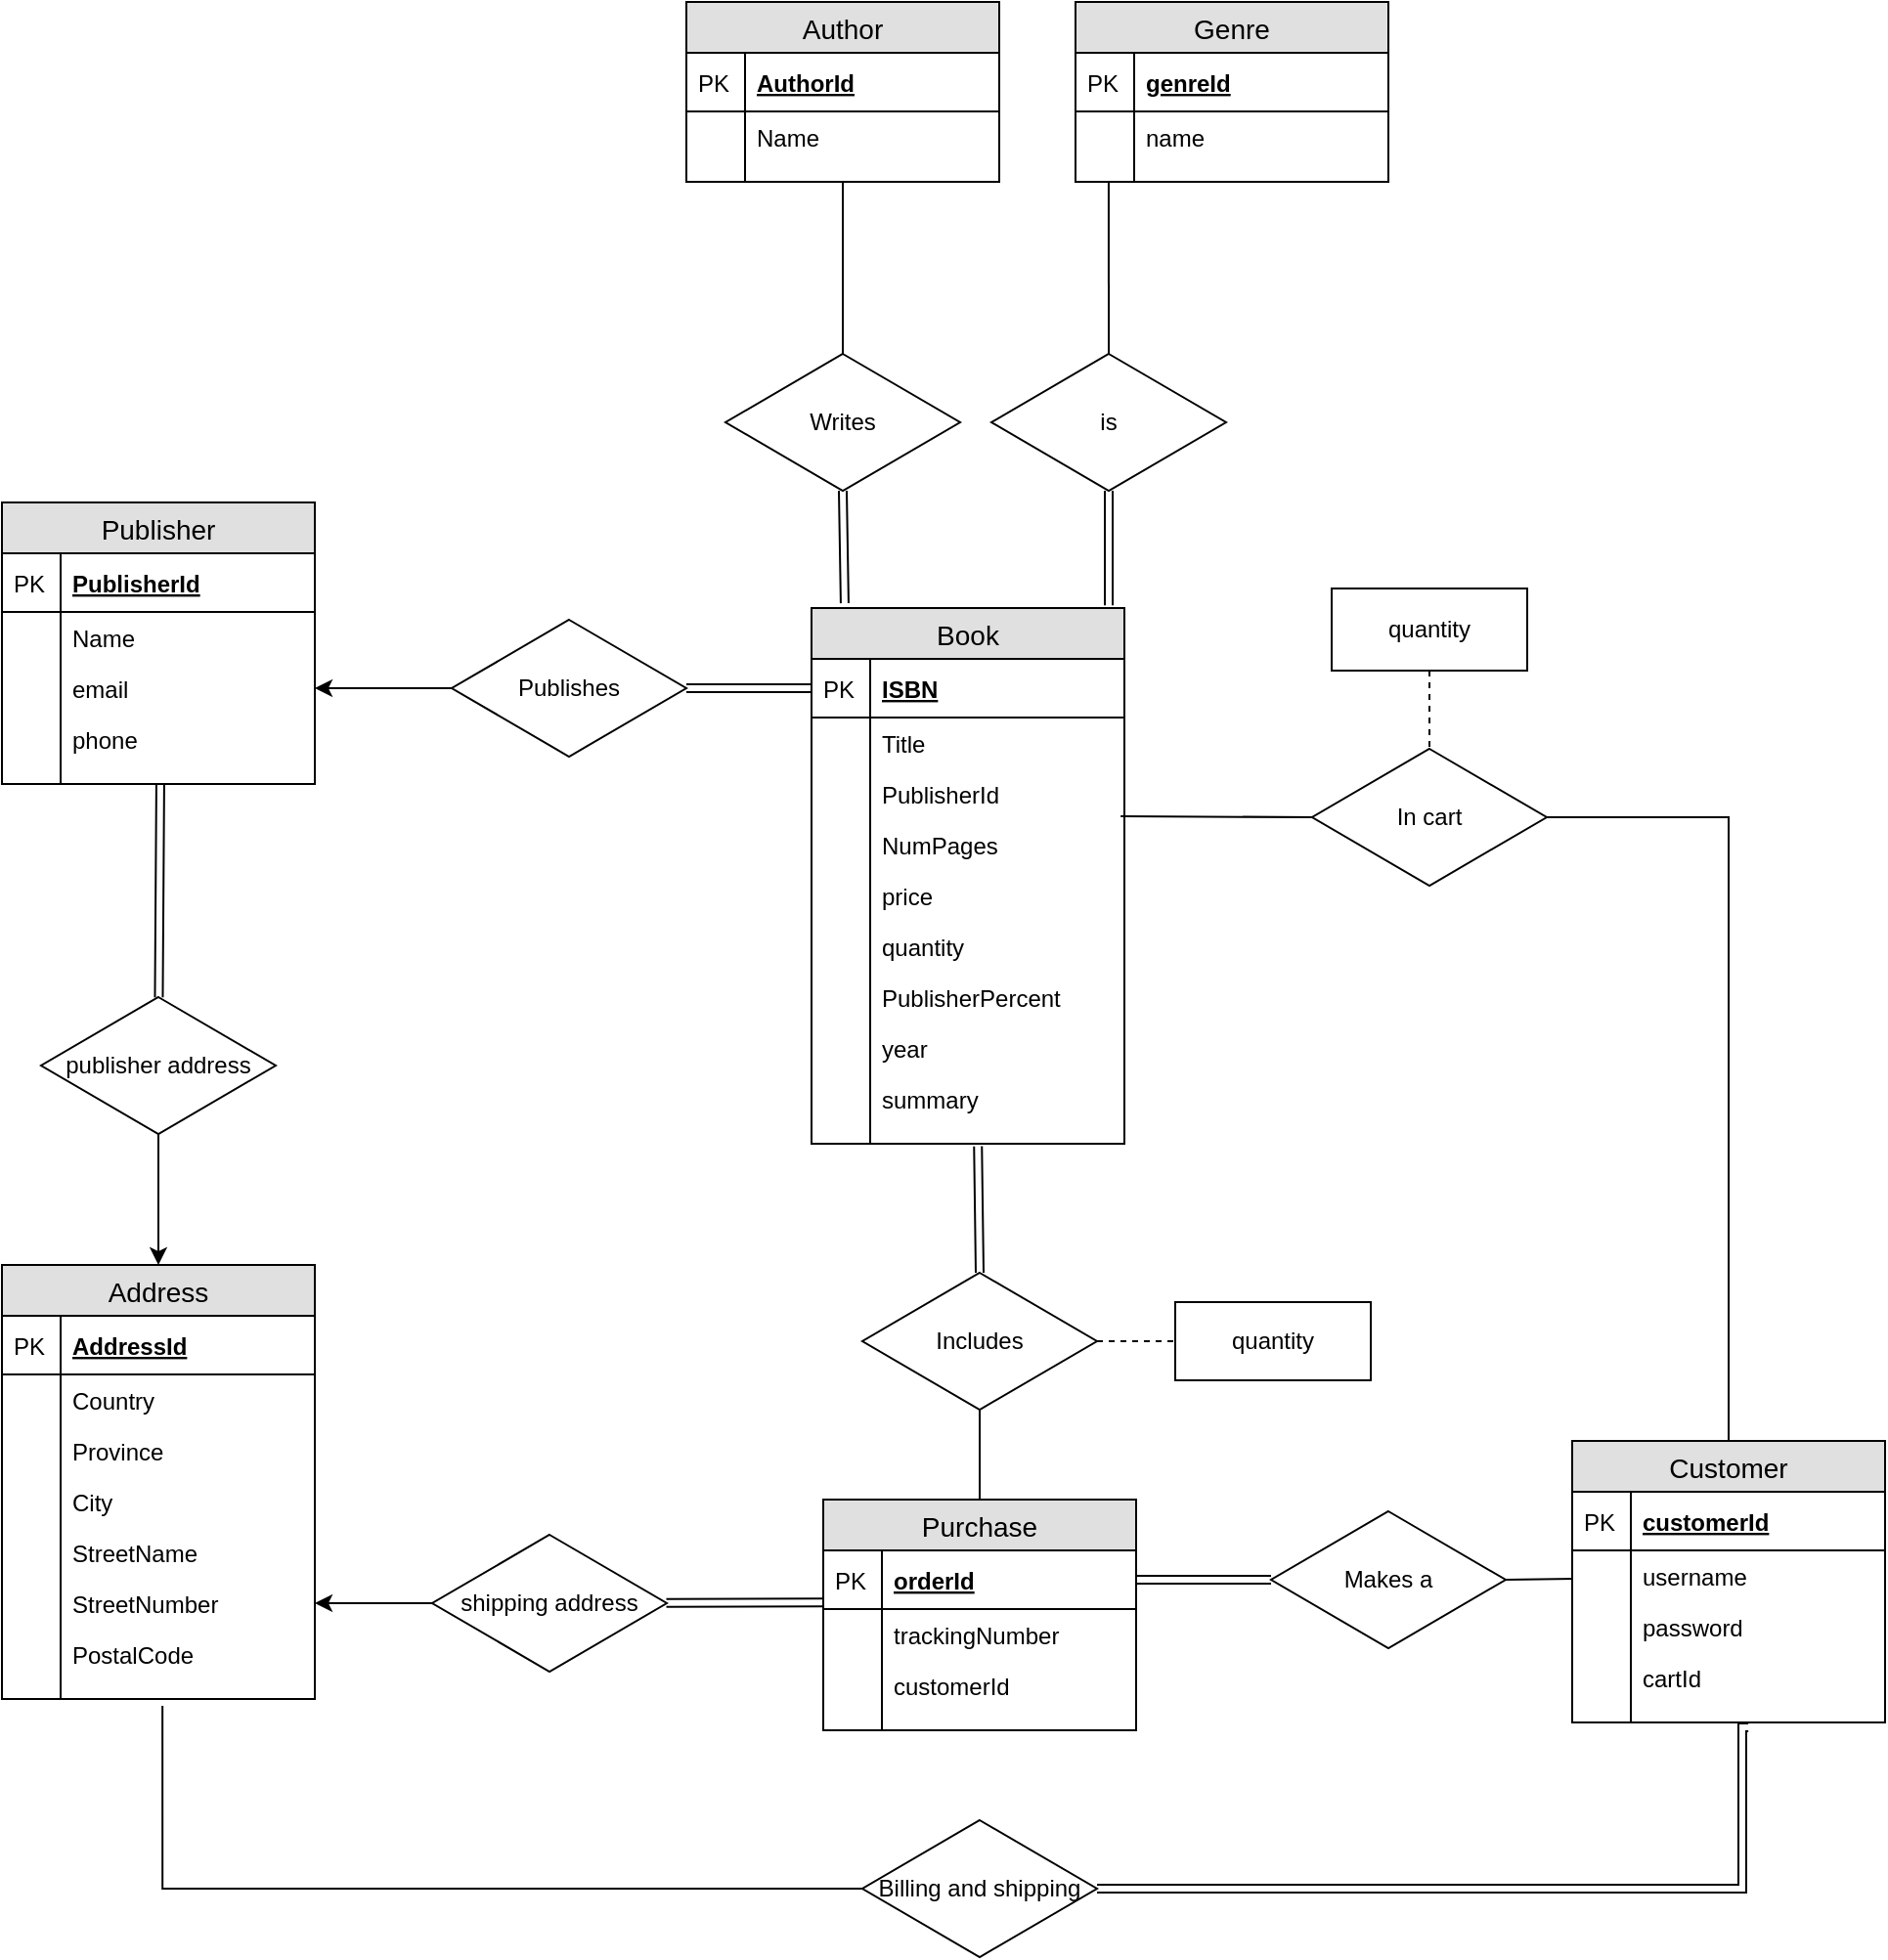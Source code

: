 <mxfile version="12.9.10" type="device"><diagram id="C5RBs43oDa-KdzZeNtuy" name="Page-1"><mxGraphModel dx="1422" dy="667" grid="1" gridSize="10" guides="1" tooltips="1" connect="1" arrows="1" fold="1" page="1" pageScale="1" pageWidth="827" pageHeight="1169" math="0" shadow="0"><root><mxCell id="WIyWlLk6GJQsqaUBKTNV-0"/><mxCell id="WIyWlLk6GJQsqaUBKTNV-1" parent="WIyWlLk6GJQsqaUBKTNV-0"/><mxCell id="-U5yD5bqYyOIiYCbtL5W-48" style="rounded=0;orthogonalLoop=1;jettySize=auto;html=1;exitX=0.5;exitY=0;exitDx=0;exitDy=0;entryX=0.5;entryY=1;entryDx=0;entryDy=0;endArrow=none;endFill=0;startArrow=none;startFill=0;" parent="WIyWlLk6GJQsqaUBKTNV-1" source="-U5yD5bqYyOIiYCbtL5W-30" target="-U5yD5bqYyOIiYCbtL5W-37" edge="1"><mxGeometry relative="1" as="geometry"/></mxCell><mxCell id="-U5yD5bqYyOIiYCbtL5W-30" value="Writes" style="rhombus;whiteSpace=wrap;html=1;" parent="WIyWlLk6GJQsqaUBKTNV-1" vertex="1"><mxGeometry x="370" y="180" width="120" height="70" as="geometry"/></mxCell><mxCell id="-U5yD5bqYyOIiYCbtL5W-72" style="rounded=0;orthogonalLoop=1;jettySize=auto;html=1;entryX=0.5;entryY=1;entryDx=0;entryDy=0;endArrow=none;endFill=0;startArrow=none;startFill=0;exitX=0.106;exitY=-0.009;exitDx=0;exitDy=0;exitPerimeter=0;shape=link;" parent="WIyWlLk6GJQsqaUBKTNV-1" source="-U5yD5bqYyOIiYCbtL5W-49" target="-U5yD5bqYyOIiYCbtL5W-30" edge="1"><mxGeometry relative="1" as="geometry"/></mxCell><mxCell id="-U5yD5bqYyOIiYCbtL5W-149" style="rounded=0;orthogonalLoop=1;jettySize=auto;html=1;exitX=0;exitY=0.5;exitDx=0;exitDy=0;entryX=1;entryY=0.5;entryDx=0;entryDy=0;endArrow=classic;endFill=1;" parent="WIyWlLk6GJQsqaUBKTNV-1" source="-U5yD5bqYyOIiYCbtL5W-148" target="-U5yD5bqYyOIiYCbtL5W-78" edge="1"><mxGeometry relative="1" as="geometry"/></mxCell><mxCell id="-U5yD5bqYyOIiYCbtL5W-152" style="rounded=0;orthogonalLoop=1;jettySize=auto;html=1;exitX=1;exitY=0.5;exitDx=0;exitDy=0;entryX=0;entryY=0.5;entryDx=0;entryDy=0;endArrow=none;endFill=0;startArrow=none;startFill=0;shape=link;" parent="WIyWlLk6GJQsqaUBKTNV-1" source="-U5yD5bqYyOIiYCbtL5W-148" target="-U5yD5bqYyOIiYCbtL5W-50" edge="1"><mxGeometry relative="1" as="geometry"/></mxCell><mxCell id="-U5yD5bqYyOIiYCbtL5W-148" value="Publishes" style="rhombus;whiteSpace=wrap;html=1;" parent="WIyWlLk6GJQsqaUBKTNV-1" vertex="1"><mxGeometry x="230" y="316" width="120" height="70" as="geometry"/></mxCell><mxCell id="-U5yD5bqYyOIiYCbtL5W-155" style="rounded=0;orthogonalLoop=1;jettySize=auto;html=1;exitX=0.5;exitY=0;exitDx=0;exitDy=0;endArrow=none;endFill=0;entryX=0.106;entryY=0.15;entryDx=0;entryDy=0;entryPerimeter=0;" parent="WIyWlLk6GJQsqaUBKTNV-1" source="-U5yD5bqYyOIiYCbtL5W-151" target="-U5yD5bqYyOIiYCbtL5W-120" edge="1"><mxGeometry relative="1" as="geometry"><mxPoint x="574" y="95" as="targetPoint"/></mxGeometry></mxCell><mxCell id="tvuTk1PtXQ_r1tq71RHd-0" style="rounded=0;orthogonalLoop=1;jettySize=auto;html=1;entryX=0.95;entryY=-0.005;entryDx=0;entryDy=0;startArrow=none;startFill=0;endArrow=none;endFill=0;entryPerimeter=0;shape=link;" parent="WIyWlLk6GJQsqaUBKTNV-1" source="-U5yD5bqYyOIiYCbtL5W-151" target="-U5yD5bqYyOIiYCbtL5W-49" edge="1"><mxGeometry relative="1" as="geometry"/></mxCell><mxCell id="-U5yD5bqYyOIiYCbtL5W-151" value="is" style="rhombus;whiteSpace=wrap;html=1;" parent="WIyWlLk6GJQsqaUBKTNV-1" vertex="1"><mxGeometry x="506" y="180" width="120" height="70" as="geometry"/></mxCell><mxCell id="-U5yD5bqYyOIiYCbtL5W-162" style="rounded=0;orthogonalLoop=1;jettySize=auto;html=1;exitX=0.5;exitY=0;exitDx=0;exitDy=0;entryX=0.532;entryY=1.133;entryDx=0;entryDy=0;entryPerimeter=0;endArrow=none;endFill=0;shape=link;" parent="WIyWlLk6GJQsqaUBKTNV-1" source="-U5yD5bqYyOIiYCbtL5W-158" target="-U5yD5bqYyOIiYCbtL5W-58" edge="1"><mxGeometry relative="1" as="geometry"/></mxCell><mxCell id="-U5yD5bqYyOIiYCbtL5W-163" style="rounded=0;orthogonalLoop=1;jettySize=auto;html=1;exitX=0.5;exitY=1;exitDx=0;exitDy=0;entryX=0.5;entryY=0;entryDx=0;entryDy=0;endArrow=none;endFill=0;" parent="WIyWlLk6GJQsqaUBKTNV-1" source="-U5yD5bqYyOIiYCbtL5W-158" target="-U5yD5bqYyOIiYCbtL5W-137" edge="1"><mxGeometry relative="1" as="geometry"/></mxCell><mxCell id="-U5yD5bqYyOIiYCbtL5W-37" value="Author" style="swimlane;fontStyle=0;childLayout=stackLayout;horizontal=1;startSize=26;fillColor=#e0e0e0;horizontalStack=0;resizeParent=1;resizeParentMax=0;resizeLast=0;collapsible=1;marginBottom=0;swimlaneFillColor=#ffffff;align=center;fontSize=14;" parent="WIyWlLk6GJQsqaUBKTNV-1" vertex="1"><mxGeometry x="350" width="160" height="92" as="geometry"/></mxCell><mxCell id="-U5yD5bqYyOIiYCbtL5W-38" value="AuthorId" style="shape=partialRectangle;top=0;left=0;right=0;bottom=1;align=left;verticalAlign=middle;fillColor=none;spacingLeft=34;spacingRight=4;overflow=hidden;rotatable=0;points=[[0,0.5],[1,0.5]];portConstraint=eastwest;dropTarget=0;fontStyle=5;fontSize=12;" parent="-U5yD5bqYyOIiYCbtL5W-37" vertex="1"><mxGeometry y="26" width="160" height="30" as="geometry"/></mxCell><mxCell id="-U5yD5bqYyOIiYCbtL5W-39" value="PK" style="shape=partialRectangle;top=0;left=0;bottom=0;fillColor=none;align=left;verticalAlign=middle;spacingLeft=4;spacingRight=4;overflow=hidden;rotatable=0;points=[];portConstraint=eastwest;part=1;fontSize=12;" parent="-U5yD5bqYyOIiYCbtL5W-38" vertex="1" connectable="0"><mxGeometry width="30" height="30" as="geometry"/></mxCell><mxCell id="-U5yD5bqYyOIiYCbtL5W-40" value="Name" style="shape=partialRectangle;top=0;left=0;right=0;bottom=0;align=left;verticalAlign=top;fillColor=none;spacingLeft=34;spacingRight=4;overflow=hidden;rotatable=0;points=[[0,0.5],[1,0.5]];portConstraint=eastwest;dropTarget=0;fontSize=12;" parent="-U5yD5bqYyOIiYCbtL5W-37" vertex="1"><mxGeometry y="56" width="160" height="26" as="geometry"/></mxCell><mxCell id="-U5yD5bqYyOIiYCbtL5W-41" value="" style="shape=partialRectangle;top=0;left=0;bottom=0;fillColor=none;align=left;verticalAlign=top;spacingLeft=4;spacingRight=4;overflow=hidden;rotatable=0;points=[];portConstraint=eastwest;part=1;fontSize=12;" parent="-U5yD5bqYyOIiYCbtL5W-40" vertex="1" connectable="0"><mxGeometry width="30" height="26" as="geometry"/></mxCell><mxCell id="-U5yD5bqYyOIiYCbtL5W-46" value="" style="shape=partialRectangle;top=0;left=0;right=0;bottom=0;align=left;verticalAlign=top;fillColor=none;spacingLeft=34;spacingRight=4;overflow=hidden;rotatable=0;points=[[0,0.5],[1,0.5]];portConstraint=eastwest;dropTarget=0;fontSize=12;" parent="-U5yD5bqYyOIiYCbtL5W-37" vertex="1"><mxGeometry y="82" width="160" height="10" as="geometry"/></mxCell><mxCell id="-U5yD5bqYyOIiYCbtL5W-47" value="" style="shape=partialRectangle;top=0;left=0;bottom=0;fillColor=none;align=left;verticalAlign=top;spacingLeft=4;spacingRight=4;overflow=hidden;rotatable=0;points=[];portConstraint=eastwest;part=1;fontSize=12;" parent="-U5yD5bqYyOIiYCbtL5W-46" vertex="1" connectable="0"><mxGeometry width="30" height="10" as="geometry"/></mxCell><mxCell id="-U5yD5bqYyOIiYCbtL5W-111" value="Genre" style="swimlane;fontStyle=0;childLayout=stackLayout;horizontal=1;startSize=26;fillColor=#e0e0e0;horizontalStack=0;resizeParent=1;resizeParentMax=0;resizeLast=0;collapsible=1;marginBottom=0;swimlaneFillColor=#ffffff;align=center;fontSize=14;" parent="WIyWlLk6GJQsqaUBKTNV-1" vertex="1"><mxGeometry x="549" width="160" height="92" as="geometry"/></mxCell><mxCell id="-U5yD5bqYyOIiYCbtL5W-112" value="genreId" style="shape=partialRectangle;top=0;left=0;right=0;bottom=1;align=left;verticalAlign=middle;fillColor=none;spacingLeft=34;spacingRight=4;overflow=hidden;rotatable=0;points=[[0,0.5],[1,0.5]];portConstraint=eastwest;dropTarget=0;fontStyle=5;fontSize=12;" parent="-U5yD5bqYyOIiYCbtL5W-111" vertex="1"><mxGeometry y="26" width="160" height="30" as="geometry"/></mxCell><mxCell id="-U5yD5bqYyOIiYCbtL5W-113" value="PK" style="shape=partialRectangle;top=0;left=0;bottom=0;fillColor=none;align=left;verticalAlign=middle;spacingLeft=4;spacingRight=4;overflow=hidden;rotatable=0;points=[];portConstraint=eastwest;part=1;fontSize=12;" parent="-U5yD5bqYyOIiYCbtL5W-112" vertex="1" connectable="0"><mxGeometry width="30" height="30" as="geometry"/></mxCell><mxCell id="-U5yD5bqYyOIiYCbtL5W-114" value="name" style="shape=partialRectangle;top=0;left=0;right=0;bottom=0;align=left;verticalAlign=top;fillColor=none;spacingLeft=34;spacingRight=4;overflow=hidden;rotatable=0;points=[[0,0.5],[1,0.5]];portConstraint=eastwest;dropTarget=0;fontSize=12;" parent="-U5yD5bqYyOIiYCbtL5W-111" vertex="1"><mxGeometry y="56" width="160" height="26" as="geometry"/></mxCell><mxCell id="-U5yD5bqYyOIiYCbtL5W-115" value="" style="shape=partialRectangle;top=0;left=0;bottom=0;fillColor=none;align=left;verticalAlign=top;spacingLeft=4;spacingRight=4;overflow=hidden;rotatable=0;points=[];portConstraint=eastwest;part=1;fontSize=12;" parent="-U5yD5bqYyOIiYCbtL5W-114" vertex="1" connectable="0"><mxGeometry width="30" height="26" as="geometry"/></mxCell><mxCell id="-U5yD5bqYyOIiYCbtL5W-120" value="" style="shape=partialRectangle;top=0;left=0;right=0;bottom=0;align=left;verticalAlign=top;fillColor=none;spacingLeft=34;spacingRight=4;overflow=hidden;rotatable=0;points=[[0,0.5],[1,0.5]];portConstraint=eastwest;dropTarget=0;fontSize=12;" parent="-U5yD5bqYyOIiYCbtL5W-111" vertex="1"><mxGeometry y="82" width="160" height="10" as="geometry"/></mxCell><mxCell id="-U5yD5bqYyOIiYCbtL5W-121" value="" style="shape=partialRectangle;top=0;left=0;bottom=0;fillColor=none;align=left;verticalAlign=top;spacingLeft=4;spacingRight=4;overflow=hidden;rotatable=0;points=[];portConstraint=eastwest;part=1;fontSize=12;" parent="-U5yD5bqYyOIiYCbtL5W-120" vertex="1" connectable="0"><mxGeometry width="30" height="10" as="geometry"/></mxCell><mxCell id="tvuTk1PtXQ_r1tq71RHd-68" style="edgeStyle=none;rounded=0;orthogonalLoop=1;jettySize=auto;html=1;exitX=1;exitY=0.5;exitDx=0;exitDy=0;entryX=0;entryY=0.5;entryDx=0;entryDy=0;startArrow=none;startFill=0;endArrow=none;endFill=0;dashed=1;" parent="WIyWlLk6GJQsqaUBKTNV-1" source="-U5yD5bqYyOIiYCbtL5W-158" target="tvuTk1PtXQ_r1tq71RHd-67" edge="1"><mxGeometry relative="1" as="geometry"/></mxCell><mxCell id="-U5yD5bqYyOIiYCbtL5W-158" value="Includes" style="rhombus;whiteSpace=wrap;html=1;" parent="WIyWlLk6GJQsqaUBKTNV-1" vertex="1"><mxGeometry x="440" y="650" width="120" height="70" as="geometry"/></mxCell><mxCell id="-U5yD5bqYyOIiYCbtL5W-49" value="Book" style="swimlane;fontStyle=0;childLayout=stackLayout;horizontal=1;startSize=26;fillColor=#e0e0e0;horizontalStack=0;resizeParent=1;resizeParentMax=0;resizeLast=0;collapsible=1;marginBottom=0;swimlaneFillColor=#ffffff;align=center;fontSize=14;" parent="WIyWlLk6GJQsqaUBKTNV-1" vertex="1"><mxGeometry x="414" y="310" width="160" height="274" as="geometry"/></mxCell><mxCell id="-U5yD5bqYyOIiYCbtL5W-50" value="ISBN" style="shape=partialRectangle;top=0;left=0;right=0;bottom=1;align=left;verticalAlign=middle;fillColor=none;spacingLeft=34;spacingRight=4;overflow=hidden;rotatable=0;points=[[0,0.5],[1,0.5]];portConstraint=eastwest;dropTarget=0;fontStyle=5;fontSize=12;" parent="-U5yD5bqYyOIiYCbtL5W-49" vertex="1"><mxGeometry y="26" width="160" height="30" as="geometry"/></mxCell><mxCell id="-U5yD5bqYyOIiYCbtL5W-51" value="PK" style="shape=partialRectangle;top=0;left=0;bottom=0;fillColor=none;align=left;verticalAlign=middle;spacingLeft=4;spacingRight=4;overflow=hidden;rotatable=0;points=[];portConstraint=eastwest;part=1;fontSize=12;" parent="-U5yD5bqYyOIiYCbtL5W-50" vertex="1" connectable="0"><mxGeometry width="30" height="30" as="geometry"/></mxCell><mxCell id="-U5yD5bqYyOIiYCbtL5W-52" value="Title" style="shape=partialRectangle;top=0;left=0;right=0;bottom=0;align=left;verticalAlign=top;fillColor=none;spacingLeft=34;spacingRight=4;overflow=hidden;rotatable=0;points=[[0,0.5],[1,0.5]];portConstraint=eastwest;dropTarget=0;fontSize=12;" parent="-U5yD5bqYyOIiYCbtL5W-49" vertex="1"><mxGeometry y="56" width="160" height="26" as="geometry"/></mxCell><mxCell id="-U5yD5bqYyOIiYCbtL5W-53" value="" style="shape=partialRectangle;top=0;left=0;bottom=0;fillColor=none;align=left;verticalAlign=top;spacingLeft=4;spacingRight=4;overflow=hidden;rotatable=0;points=[];portConstraint=eastwest;part=1;fontSize=12;" parent="-U5yD5bqYyOIiYCbtL5W-52" vertex="1" connectable="0"><mxGeometry width="30" height="26" as="geometry"/></mxCell><mxCell id="-U5yD5bqYyOIiYCbtL5W-56" value="PublisherId" style="shape=partialRectangle;top=0;left=0;right=0;bottom=0;align=left;verticalAlign=top;fillColor=none;spacingLeft=34;spacingRight=4;overflow=hidden;rotatable=0;points=[[0,0.5],[1,0.5]];portConstraint=eastwest;dropTarget=0;fontSize=12;" parent="-U5yD5bqYyOIiYCbtL5W-49" vertex="1"><mxGeometry y="82" width="160" height="26" as="geometry"/></mxCell><mxCell id="-U5yD5bqYyOIiYCbtL5W-57" value="" style="shape=partialRectangle;top=0;left=0;bottom=0;fillColor=none;align=left;verticalAlign=top;spacingLeft=4;spacingRight=4;overflow=hidden;rotatable=0;points=[];portConstraint=eastwest;part=1;fontSize=12;" parent="-U5yD5bqYyOIiYCbtL5W-56" vertex="1" connectable="0"><mxGeometry width="30" height="26" as="geometry"/></mxCell><mxCell id="-U5yD5bqYyOIiYCbtL5W-60" value="NumPages" style="shape=partialRectangle;top=0;left=0;right=0;bottom=0;align=left;verticalAlign=top;fillColor=none;spacingLeft=34;spacingRight=4;overflow=hidden;rotatable=0;points=[[0,0.5],[1,0.5]];portConstraint=eastwest;dropTarget=0;fontSize=12;" parent="-U5yD5bqYyOIiYCbtL5W-49" vertex="1"><mxGeometry y="108" width="160" height="26" as="geometry"/></mxCell><mxCell id="-U5yD5bqYyOIiYCbtL5W-61" value="" style="shape=partialRectangle;top=0;left=0;bottom=0;fillColor=none;align=left;verticalAlign=top;spacingLeft=4;spacingRight=4;overflow=hidden;rotatable=0;points=[];portConstraint=eastwest;part=1;fontSize=12;" parent="-U5yD5bqYyOIiYCbtL5W-60" vertex="1" connectable="0"><mxGeometry width="30" height="26" as="geometry"/></mxCell><mxCell id="-U5yD5bqYyOIiYCbtL5W-62" value="price" style="shape=partialRectangle;top=0;left=0;right=0;bottom=0;align=left;verticalAlign=top;fillColor=none;spacingLeft=34;spacingRight=4;overflow=hidden;rotatable=0;points=[[0,0.5],[1,0.5]];portConstraint=eastwest;dropTarget=0;fontSize=12;" parent="-U5yD5bqYyOIiYCbtL5W-49" vertex="1"><mxGeometry y="134" width="160" height="26" as="geometry"/></mxCell><mxCell id="-U5yD5bqYyOIiYCbtL5W-63" value="" style="shape=partialRectangle;top=0;left=0;bottom=0;fillColor=none;align=left;verticalAlign=top;spacingLeft=4;spacingRight=4;overflow=hidden;rotatable=0;points=[];portConstraint=eastwest;part=1;fontSize=12;" parent="-U5yD5bqYyOIiYCbtL5W-62" vertex="1" connectable="0"><mxGeometry width="30" height="26" as="geometry"/></mxCell><mxCell id="-U5yD5bqYyOIiYCbtL5W-64" value="quantity" style="shape=partialRectangle;top=0;left=0;right=0;bottom=0;align=left;verticalAlign=top;fillColor=none;spacingLeft=34;spacingRight=4;overflow=hidden;rotatable=0;points=[[0,0.5],[1,0.5]];portConstraint=eastwest;dropTarget=0;fontSize=12;" parent="-U5yD5bqYyOIiYCbtL5W-49" vertex="1"><mxGeometry y="160" width="160" height="26" as="geometry"/></mxCell><mxCell id="-U5yD5bqYyOIiYCbtL5W-65" value="" style="shape=partialRectangle;top=0;left=0;bottom=0;fillColor=none;align=left;verticalAlign=top;spacingLeft=4;spacingRight=4;overflow=hidden;rotatable=0;points=[];portConstraint=eastwest;part=1;fontSize=12;" parent="-U5yD5bqYyOIiYCbtL5W-64" vertex="1" connectable="0"><mxGeometry width="30" height="26" as="geometry"/></mxCell><mxCell id="-U5yD5bqYyOIiYCbtL5W-66" value="PublisherPercent" style="shape=partialRectangle;top=0;left=0;right=0;bottom=0;align=left;verticalAlign=top;fillColor=none;spacingLeft=34;spacingRight=4;overflow=hidden;rotatable=0;points=[[0,0.5],[1,0.5]];portConstraint=eastwest;dropTarget=0;fontSize=12;" parent="-U5yD5bqYyOIiYCbtL5W-49" vertex="1"><mxGeometry y="186" width="160" height="26" as="geometry"/></mxCell><mxCell id="-U5yD5bqYyOIiYCbtL5W-67" value="" style="shape=partialRectangle;top=0;left=0;bottom=0;fillColor=none;align=left;verticalAlign=top;spacingLeft=4;spacingRight=4;overflow=hidden;rotatable=0;points=[];portConstraint=eastwest;part=1;fontSize=12;" parent="-U5yD5bqYyOIiYCbtL5W-66" vertex="1" connectable="0"><mxGeometry width="30" height="26" as="geometry"/></mxCell><mxCell id="-U5yD5bqYyOIiYCbtL5W-68" value="year" style="shape=partialRectangle;top=0;left=0;right=0;bottom=0;align=left;verticalAlign=top;fillColor=none;spacingLeft=34;spacingRight=4;overflow=hidden;rotatable=0;points=[[0,0.5],[1,0.5]];portConstraint=eastwest;dropTarget=0;fontSize=12;" parent="-U5yD5bqYyOIiYCbtL5W-49" vertex="1"><mxGeometry y="212" width="160" height="26" as="geometry"/></mxCell><mxCell id="-U5yD5bqYyOIiYCbtL5W-69" value="" style="shape=partialRectangle;top=0;left=0;bottom=0;fillColor=none;align=left;verticalAlign=top;spacingLeft=4;spacingRight=4;overflow=hidden;rotatable=0;points=[];portConstraint=eastwest;part=1;fontSize=12;" parent="-U5yD5bqYyOIiYCbtL5W-68" vertex="1" connectable="0"><mxGeometry width="30" height="26" as="geometry"/></mxCell><mxCell id="-U5yD5bqYyOIiYCbtL5W-70" value="summary" style="shape=partialRectangle;top=0;left=0;right=0;bottom=0;align=left;verticalAlign=top;fillColor=none;spacingLeft=34;spacingRight=4;overflow=hidden;rotatable=0;points=[[0,0.5],[1,0.5]];portConstraint=eastwest;dropTarget=0;fontSize=12;" parent="-U5yD5bqYyOIiYCbtL5W-49" vertex="1"><mxGeometry y="238" width="160" height="26" as="geometry"/></mxCell><mxCell id="-U5yD5bqYyOIiYCbtL5W-71" value="" style="shape=partialRectangle;top=0;left=0;bottom=0;fillColor=none;align=left;verticalAlign=top;spacingLeft=4;spacingRight=4;overflow=hidden;rotatable=0;points=[];portConstraint=eastwest;part=1;fontSize=12;" parent="-U5yD5bqYyOIiYCbtL5W-70" vertex="1" connectable="0"><mxGeometry width="30" height="26" as="geometry"/></mxCell><mxCell id="-U5yD5bqYyOIiYCbtL5W-58" value="" style="shape=partialRectangle;top=0;left=0;right=0;bottom=0;align=left;verticalAlign=top;fillColor=none;spacingLeft=34;spacingRight=4;overflow=hidden;rotatable=0;points=[[0,0.5],[1,0.5]];portConstraint=eastwest;dropTarget=0;fontSize=12;" parent="-U5yD5bqYyOIiYCbtL5W-49" vertex="1"><mxGeometry y="264" width="160" height="10" as="geometry"/></mxCell><mxCell id="-U5yD5bqYyOIiYCbtL5W-59" value="" style="shape=partialRectangle;top=0;left=0;bottom=0;fillColor=none;align=left;verticalAlign=top;spacingLeft=4;spacingRight=4;overflow=hidden;rotatable=0;points=[];portConstraint=eastwest;part=1;fontSize=12;" parent="-U5yD5bqYyOIiYCbtL5W-58" vertex="1" connectable="0"><mxGeometry width="30" height="10" as="geometry"/></mxCell><mxCell id="-U5yD5bqYyOIiYCbtL5W-90" value="Address" style="swimlane;fontStyle=0;childLayout=stackLayout;horizontal=1;startSize=26;fillColor=#e0e0e0;horizontalStack=0;resizeParent=1;resizeParentMax=0;resizeLast=0;collapsible=1;marginBottom=0;swimlaneFillColor=#ffffff;align=center;fontSize=14;" parent="WIyWlLk6GJQsqaUBKTNV-1" vertex="1"><mxGeometry y="646" width="160" height="222" as="geometry"/></mxCell><mxCell id="-U5yD5bqYyOIiYCbtL5W-101" value="AddressId" style="shape=partialRectangle;top=0;left=0;right=0;bottom=1;align=left;verticalAlign=middle;fillColor=none;spacingLeft=34;spacingRight=4;overflow=hidden;rotatable=0;points=[[0,0.5],[1,0.5]];portConstraint=eastwest;dropTarget=0;fontStyle=5;fontSize=12;" parent="-U5yD5bqYyOIiYCbtL5W-90" vertex="1"><mxGeometry y="26" width="160" height="30" as="geometry"/></mxCell><mxCell id="-U5yD5bqYyOIiYCbtL5W-102" value="PK" style="shape=partialRectangle;top=0;left=0;bottom=0;fillColor=none;align=left;verticalAlign=middle;spacingLeft=4;spacingRight=4;overflow=hidden;rotatable=0;points=[];portConstraint=eastwest;part=1;fontSize=12;" parent="-U5yD5bqYyOIiYCbtL5W-101" vertex="1" connectable="0"><mxGeometry width="30" height="30" as="geometry"/></mxCell><mxCell id="-U5yD5bqYyOIiYCbtL5W-93" value="Country" style="shape=partialRectangle;top=0;left=0;right=0;bottom=0;align=left;verticalAlign=top;fillColor=none;spacingLeft=34;spacingRight=4;overflow=hidden;rotatable=0;points=[[0,0.5],[1,0.5]];portConstraint=eastwest;dropTarget=0;fontSize=12;" parent="-U5yD5bqYyOIiYCbtL5W-90" vertex="1"><mxGeometry y="56" width="160" height="26" as="geometry"/></mxCell><mxCell id="-U5yD5bqYyOIiYCbtL5W-94" value="" style="shape=partialRectangle;top=0;left=0;bottom=0;fillColor=none;align=left;verticalAlign=top;spacingLeft=4;spacingRight=4;overflow=hidden;rotatable=0;points=[];portConstraint=eastwest;part=1;fontSize=12;" parent="-U5yD5bqYyOIiYCbtL5W-93" vertex="1" connectable="0"><mxGeometry width="30" height="26" as="geometry"/></mxCell><mxCell id="tvuTk1PtXQ_r1tq71RHd-54" value="Province" style="shape=partialRectangle;top=0;left=0;right=0;bottom=0;align=left;verticalAlign=top;fillColor=none;spacingLeft=34;spacingRight=4;overflow=hidden;rotatable=0;points=[[0,0.5],[1,0.5]];portConstraint=eastwest;dropTarget=0;fontSize=12;" parent="-U5yD5bqYyOIiYCbtL5W-90" vertex="1"><mxGeometry y="82" width="160" height="26" as="geometry"/></mxCell><mxCell id="tvuTk1PtXQ_r1tq71RHd-55" value="" style="shape=partialRectangle;top=0;left=0;bottom=0;fillColor=none;align=left;verticalAlign=top;spacingLeft=4;spacingRight=4;overflow=hidden;rotatable=0;points=[];portConstraint=eastwest;part=1;fontSize=12;" parent="tvuTk1PtXQ_r1tq71RHd-54" vertex="1" connectable="0"><mxGeometry width="30" height="26" as="geometry"/></mxCell><mxCell id="tvuTk1PtXQ_r1tq71RHd-56" value="City" style="shape=partialRectangle;top=0;left=0;right=0;bottom=0;align=left;verticalAlign=top;fillColor=none;spacingLeft=34;spacingRight=4;overflow=hidden;rotatable=0;points=[[0,0.5],[1,0.5]];portConstraint=eastwest;dropTarget=0;fontSize=12;" parent="-U5yD5bqYyOIiYCbtL5W-90" vertex="1"><mxGeometry y="108" width="160" height="26" as="geometry"/></mxCell><mxCell id="tvuTk1PtXQ_r1tq71RHd-57" value="" style="shape=partialRectangle;top=0;left=0;bottom=0;fillColor=none;align=left;verticalAlign=top;spacingLeft=4;spacingRight=4;overflow=hidden;rotatable=0;points=[];portConstraint=eastwest;part=1;fontSize=12;" parent="tvuTk1PtXQ_r1tq71RHd-56" vertex="1" connectable="0"><mxGeometry width="30" height="26" as="geometry"/></mxCell><mxCell id="tvuTk1PtXQ_r1tq71RHd-58" value="StreetName" style="shape=partialRectangle;top=0;left=0;right=0;bottom=0;align=left;verticalAlign=top;fillColor=none;spacingLeft=34;spacingRight=4;overflow=hidden;rotatable=0;points=[[0,0.5],[1,0.5]];portConstraint=eastwest;dropTarget=0;fontSize=12;" parent="-U5yD5bqYyOIiYCbtL5W-90" vertex="1"><mxGeometry y="134" width="160" height="26" as="geometry"/></mxCell><mxCell id="tvuTk1PtXQ_r1tq71RHd-59" value="" style="shape=partialRectangle;top=0;left=0;bottom=0;fillColor=none;align=left;verticalAlign=top;spacingLeft=4;spacingRight=4;overflow=hidden;rotatable=0;points=[];portConstraint=eastwest;part=1;fontSize=12;" parent="tvuTk1PtXQ_r1tq71RHd-58" vertex="1" connectable="0"><mxGeometry width="30" height="26" as="geometry"/></mxCell><mxCell id="tvuTk1PtXQ_r1tq71RHd-60" value="StreetNumber" style="shape=partialRectangle;top=0;left=0;right=0;bottom=0;align=left;verticalAlign=top;fillColor=none;spacingLeft=34;spacingRight=4;overflow=hidden;rotatable=0;points=[[0,0.5],[1,0.5]];portConstraint=eastwest;dropTarget=0;fontSize=12;" parent="-U5yD5bqYyOIiYCbtL5W-90" vertex="1"><mxGeometry y="160" width="160" height="26" as="geometry"/></mxCell><mxCell id="tvuTk1PtXQ_r1tq71RHd-61" value="" style="shape=partialRectangle;top=0;left=0;bottom=0;fillColor=none;align=left;verticalAlign=top;spacingLeft=4;spacingRight=4;overflow=hidden;rotatable=0;points=[];portConstraint=eastwest;part=1;fontSize=12;" parent="tvuTk1PtXQ_r1tq71RHd-60" vertex="1" connectable="0"><mxGeometry width="30" height="26" as="geometry"/></mxCell><mxCell id="tvuTk1PtXQ_r1tq71RHd-62" value="PostalCode" style="shape=partialRectangle;top=0;left=0;right=0;bottom=0;align=left;verticalAlign=top;fillColor=none;spacingLeft=34;spacingRight=4;overflow=hidden;rotatable=0;points=[[0,0.5],[1,0.5]];portConstraint=eastwest;dropTarget=0;fontSize=12;" parent="-U5yD5bqYyOIiYCbtL5W-90" vertex="1"><mxGeometry y="186" width="160" height="26" as="geometry"/></mxCell><mxCell id="tvuTk1PtXQ_r1tq71RHd-63" value="" style="shape=partialRectangle;top=0;left=0;bottom=0;fillColor=none;align=left;verticalAlign=top;spacingLeft=4;spacingRight=4;overflow=hidden;rotatable=0;points=[];portConstraint=eastwest;part=1;fontSize=12;" parent="tvuTk1PtXQ_r1tq71RHd-62" vertex="1" connectable="0"><mxGeometry width="30" height="26" as="geometry"/></mxCell><mxCell id="-U5yD5bqYyOIiYCbtL5W-99" value="" style="shape=partialRectangle;top=0;left=0;right=0;bottom=0;align=left;verticalAlign=top;fillColor=none;spacingLeft=34;spacingRight=4;overflow=hidden;rotatable=0;points=[[0,0.5],[1,0.5]];portConstraint=eastwest;dropTarget=0;fontSize=12;" parent="-U5yD5bqYyOIiYCbtL5W-90" vertex="1"><mxGeometry y="212" width="160" height="10" as="geometry"/></mxCell><mxCell id="-U5yD5bqYyOIiYCbtL5W-100" value="" style="shape=partialRectangle;top=0;left=0;bottom=0;fillColor=none;align=left;verticalAlign=top;spacingLeft=4;spacingRight=4;overflow=hidden;rotatable=0;points=[];portConstraint=eastwest;part=1;fontSize=12;" parent="-U5yD5bqYyOIiYCbtL5W-99" vertex="1" connectable="0"><mxGeometry width="30" height="10" as="geometry"/></mxCell><mxCell id="tvuTk1PtXQ_r1tq71RHd-1" style="rounded=0;orthogonalLoop=1;jettySize=auto;html=1;entryX=1;entryY=0.5;entryDx=0;entryDy=0;startArrow=none;startFill=0;endArrow=classic;endFill=1;shape=link;" parent="WIyWlLk6GJQsqaUBKTNV-1" source="-U5yD5bqYyOIiYCbtL5W-164" target="-U5yD5bqYyOIiYCbtL5W-138" edge="1"><mxGeometry relative="1" as="geometry"/></mxCell><mxCell id="tvuTk1PtXQ_r1tq71RHd-5" style="edgeStyle=none;rounded=0;orthogonalLoop=1;jettySize=auto;html=1;exitX=1;exitY=0.5;exitDx=0;exitDy=0;entryX=0.025;entryY=0.058;entryDx=0;entryDy=0;entryPerimeter=0;startArrow=none;startFill=0;endArrow=none;endFill=0;" parent="WIyWlLk6GJQsqaUBKTNV-1" source="-U5yD5bqYyOIiYCbtL5W-164" edge="1"><mxGeometry relative="1" as="geometry"><mxPoint x="804" y="806.508" as="targetPoint"/></mxGeometry></mxCell><mxCell id="-U5yD5bqYyOIiYCbtL5W-164" value="Makes a" style="rhombus;whiteSpace=wrap;html=1;" parent="WIyWlLk6GJQsqaUBKTNV-1" vertex="1"><mxGeometry x="649" y="772" width="120" height="70" as="geometry"/></mxCell><mxCell id="-U5yD5bqYyOIiYCbtL5W-170" style="rounded=0;orthogonalLoop=1;jettySize=auto;html=1;entryX=0.004;entryY=0.889;entryDx=0;entryDy=0;entryPerimeter=0;endArrow=none;endFill=0;shape=link;" parent="WIyWlLk6GJQsqaUBKTNV-1" source="-U5yD5bqYyOIiYCbtL5W-167" target="-U5yD5bqYyOIiYCbtL5W-138" edge="1"><mxGeometry relative="1" as="geometry"/></mxCell><mxCell id="tvuTk1PtXQ_r1tq71RHd-2" style="rounded=0;orthogonalLoop=1;jettySize=auto;html=1;startArrow=none;startFill=0;endArrow=classic;endFill=1;entryX=1;entryY=0.5;entryDx=0;entryDy=0;" parent="WIyWlLk6GJQsqaUBKTNV-1" source="-U5yD5bqYyOIiYCbtL5W-167" target="tvuTk1PtXQ_r1tq71RHd-60" edge="1"><mxGeometry relative="1" as="geometry"><mxPoint x="160" y="810" as="targetPoint"/></mxGeometry></mxCell><mxCell id="-U5yD5bqYyOIiYCbtL5W-167" value="shipping address" style="rhombus;whiteSpace=wrap;html=1;" parent="WIyWlLk6GJQsqaUBKTNV-1" vertex="1"><mxGeometry x="220" y="784" width="120" height="70" as="geometry"/></mxCell><mxCell id="tvuTk1PtXQ_r1tq71RHd-3" style="edgeStyle=orthogonalEdgeStyle;rounded=0;orthogonalLoop=1;jettySize=auto;html=1;entryX=0.563;entryY=1.25;entryDx=0;entryDy=0;entryPerimeter=0;startArrow=none;startFill=0;endArrow=none;endFill=0;shape=link;" parent="WIyWlLk6GJQsqaUBKTNV-1" source="-U5yD5bqYyOIiYCbtL5W-172" target="-U5yD5bqYyOIiYCbtL5W-131" edge="1"><mxGeometry relative="1" as="geometry"><Array as="points"><mxPoint x="890" y="965"/></Array></mxGeometry></mxCell><mxCell id="tvuTk1PtXQ_r1tq71RHd-4" style="edgeStyle=orthogonalEdgeStyle;rounded=0;orthogonalLoop=1;jettySize=auto;html=1;entryX=0.513;entryY=1.35;entryDx=0;entryDy=0;entryPerimeter=0;startArrow=none;startFill=0;endArrow=none;endFill=0;" parent="WIyWlLk6GJQsqaUBKTNV-1" source="-U5yD5bqYyOIiYCbtL5W-172" target="-U5yD5bqYyOIiYCbtL5W-99" edge="1"><mxGeometry relative="1" as="geometry"><Array as="points"><mxPoint x="82" y="965"/></Array></mxGeometry></mxCell><mxCell id="-U5yD5bqYyOIiYCbtL5W-172" value="Billing and shipping" style="rhombus;whiteSpace=wrap;html=1;" parent="WIyWlLk6GJQsqaUBKTNV-1" vertex="1"><mxGeometry x="440" y="930" width="120" height="70" as="geometry"/></mxCell><mxCell id="-U5yD5bqYyOIiYCbtL5W-73" value="Publisher" style="swimlane;fontStyle=0;childLayout=stackLayout;horizontal=1;startSize=26;fillColor=#e0e0e0;horizontalStack=0;resizeParent=1;resizeParentMax=0;resizeLast=0;collapsible=1;marginBottom=0;swimlaneFillColor=#ffffff;align=center;fontSize=14;" parent="WIyWlLk6GJQsqaUBKTNV-1" vertex="1"><mxGeometry y="256" width="160" height="144" as="geometry"/></mxCell><mxCell id="-U5yD5bqYyOIiYCbtL5W-74" value="PublisherId" style="shape=partialRectangle;top=0;left=0;right=0;bottom=1;align=left;verticalAlign=middle;fillColor=none;spacingLeft=34;spacingRight=4;overflow=hidden;rotatable=0;points=[[0,0.5],[1,0.5]];portConstraint=eastwest;dropTarget=0;fontStyle=5;fontSize=12;" parent="-U5yD5bqYyOIiYCbtL5W-73" vertex="1"><mxGeometry y="26" width="160" height="30" as="geometry"/></mxCell><mxCell id="-U5yD5bqYyOIiYCbtL5W-75" value="PK" style="shape=partialRectangle;top=0;left=0;bottom=0;fillColor=none;align=left;verticalAlign=middle;spacingLeft=4;spacingRight=4;overflow=hidden;rotatable=0;points=[];portConstraint=eastwest;part=1;fontSize=12;" parent="-U5yD5bqYyOIiYCbtL5W-74" vertex="1" connectable="0"><mxGeometry width="30" height="30" as="geometry"/></mxCell><mxCell id="-U5yD5bqYyOIiYCbtL5W-76" value="Name" style="shape=partialRectangle;top=0;left=0;right=0;bottom=0;align=left;verticalAlign=top;fillColor=none;spacingLeft=34;spacingRight=4;overflow=hidden;rotatable=0;points=[[0,0.5],[1,0.5]];portConstraint=eastwest;dropTarget=0;fontSize=12;" parent="-U5yD5bqYyOIiYCbtL5W-73" vertex="1"><mxGeometry y="56" width="160" height="26" as="geometry"/></mxCell><mxCell id="-U5yD5bqYyOIiYCbtL5W-77" value="" style="shape=partialRectangle;top=0;left=0;bottom=0;fillColor=none;align=left;verticalAlign=top;spacingLeft=4;spacingRight=4;overflow=hidden;rotatable=0;points=[];portConstraint=eastwest;part=1;fontSize=12;" parent="-U5yD5bqYyOIiYCbtL5W-76" vertex="1" connectable="0"><mxGeometry width="30" height="26" as="geometry"/></mxCell><mxCell id="-U5yD5bqYyOIiYCbtL5W-78" value="email" style="shape=partialRectangle;top=0;left=0;right=0;bottom=0;align=left;verticalAlign=top;fillColor=none;spacingLeft=34;spacingRight=4;overflow=hidden;rotatable=0;points=[[0,0.5],[1,0.5]];portConstraint=eastwest;dropTarget=0;fontSize=12;" parent="-U5yD5bqYyOIiYCbtL5W-73" vertex="1"><mxGeometry y="82" width="160" height="26" as="geometry"/></mxCell><mxCell id="-U5yD5bqYyOIiYCbtL5W-79" value="" style="shape=partialRectangle;top=0;left=0;bottom=0;fillColor=none;align=left;verticalAlign=top;spacingLeft=4;spacingRight=4;overflow=hidden;rotatable=0;points=[];portConstraint=eastwest;part=1;fontSize=12;" parent="-U5yD5bqYyOIiYCbtL5W-78" vertex="1" connectable="0"><mxGeometry width="30" height="26" as="geometry"/></mxCell><mxCell id="-U5yD5bqYyOIiYCbtL5W-80" value="phone" style="shape=partialRectangle;top=0;left=0;right=0;bottom=0;align=left;verticalAlign=top;fillColor=none;spacingLeft=34;spacingRight=4;overflow=hidden;rotatable=0;points=[[0,0.5],[1,0.5]];portConstraint=eastwest;dropTarget=0;fontSize=12;" parent="-U5yD5bqYyOIiYCbtL5W-73" vertex="1"><mxGeometry y="108" width="160" height="26" as="geometry"/></mxCell><mxCell id="-U5yD5bqYyOIiYCbtL5W-81" value="" style="shape=partialRectangle;top=0;left=0;bottom=0;fillColor=none;align=left;verticalAlign=top;spacingLeft=4;spacingRight=4;overflow=hidden;rotatable=0;points=[];portConstraint=eastwest;part=1;fontSize=12;" parent="-U5yD5bqYyOIiYCbtL5W-80" vertex="1" connectable="0"><mxGeometry width="30" height="26" as="geometry"/></mxCell><mxCell id="-U5yD5bqYyOIiYCbtL5W-82" value="" style="shape=partialRectangle;top=0;left=0;right=0;bottom=0;align=left;verticalAlign=top;fillColor=none;spacingLeft=34;spacingRight=4;overflow=hidden;rotatable=0;points=[[0,0.5],[1,0.5]];portConstraint=eastwest;dropTarget=0;fontSize=12;" parent="-U5yD5bqYyOIiYCbtL5W-73" vertex="1"><mxGeometry y="134" width="160" height="10" as="geometry"/></mxCell><mxCell id="-U5yD5bqYyOIiYCbtL5W-83" value="" style="shape=partialRectangle;top=0;left=0;bottom=0;fillColor=none;align=left;verticalAlign=top;spacingLeft=4;spacingRight=4;overflow=hidden;rotatable=0;points=[];portConstraint=eastwest;part=1;fontSize=12;" parent="-U5yD5bqYyOIiYCbtL5W-82" vertex="1" connectable="0"><mxGeometry width="30" height="10" as="geometry"/></mxCell><mxCell id="-U5yD5bqYyOIiYCbtL5W-137" value="Purchase" style="swimlane;fontStyle=0;childLayout=stackLayout;horizontal=1;startSize=26;fillColor=#e0e0e0;horizontalStack=0;resizeParent=1;resizeParentMax=0;resizeLast=0;collapsible=1;marginBottom=0;swimlaneFillColor=#ffffff;align=center;fontSize=14;" parent="WIyWlLk6GJQsqaUBKTNV-1" vertex="1"><mxGeometry x="420" y="766" width="160" height="118" as="geometry"/></mxCell><mxCell id="-U5yD5bqYyOIiYCbtL5W-138" value="orderId" style="shape=partialRectangle;top=0;left=0;right=0;bottom=1;align=left;verticalAlign=middle;fillColor=none;spacingLeft=34;spacingRight=4;overflow=hidden;rotatable=0;points=[[0,0.5],[1,0.5]];portConstraint=eastwest;dropTarget=0;fontStyle=5;fontSize=12;" parent="-U5yD5bqYyOIiYCbtL5W-137" vertex="1"><mxGeometry y="26" width="160" height="30" as="geometry"/></mxCell><mxCell id="-U5yD5bqYyOIiYCbtL5W-139" value="PK" style="shape=partialRectangle;top=0;left=0;bottom=0;fillColor=none;align=left;verticalAlign=middle;spacingLeft=4;spacingRight=4;overflow=hidden;rotatable=0;points=[];portConstraint=eastwest;part=1;fontSize=12;" parent="-U5yD5bqYyOIiYCbtL5W-138" vertex="1" connectable="0"><mxGeometry width="30" height="30" as="geometry"/></mxCell><mxCell id="-U5yD5bqYyOIiYCbtL5W-140" value="trackingNumber" style="shape=partialRectangle;top=0;left=0;right=0;bottom=0;align=left;verticalAlign=top;fillColor=none;spacingLeft=34;spacingRight=4;overflow=hidden;rotatable=0;points=[[0,0.5],[1,0.5]];portConstraint=eastwest;dropTarget=0;fontSize=12;" parent="-U5yD5bqYyOIiYCbtL5W-137" vertex="1"><mxGeometry y="56" width="160" height="26" as="geometry"/></mxCell><mxCell id="-U5yD5bqYyOIiYCbtL5W-141" value="" style="shape=partialRectangle;top=0;left=0;bottom=0;fillColor=none;align=left;verticalAlign=top;spacingLeft=4;spacingRight=4;overflow=hidden;rotatable=0;points=[];portConstraint=eastwest;part=1;fontSize=12;" parent="-U5yD5bqYyOIiYCbtL5W-140" vertex="1" connectable="0"><mxGeometry width="30" height="26" as="geometry"/></mxCell><mxCell id="-U5yD5bqYyOIiYCbtL5W-142" value="customerId" style="shape=partialRectangle;top=0;left=0;right=0;bottom=0;align=left;verticalAlign=top;fillColor=none;spacingLeft=34;spacingRight=4;overflow=hidden;rotatable=0;points=[[0,0.5],[1,0.5]];portConstraint=eastwest;dropTarget=0;fontSize=12;" parent="-U5yD5bqYyOIiYCbtL5W-137" vertex="1"><mxGeometry y="82" width="160" height="26" as="geometry"/></mxCell><mxCell id="-U5yD5bqYyOIiYCbtL5W-143" value="" style="shape=partialRectangle;top=0;left=0;bottom=0;fillColor=none;align=left;verticalAlign=top;spacingLeft=4;spacingRight=4;overflow=hidden;rotatable=0;points=[];portConstraint=eastwest;part=1;fontSize=12;" parent="-U5yD5bqYyOIiYCbtL5W-142" vertex="1" connectable="0"><mxGeometry width="30" height="26" as="geometry"/></mxCell><mxCell id="-U5yD5bqYyOIiYCbtL5W-146" value="" style="shape=partialRectangle;top=0;left=0;right=0;bottom=0;align=left;verticalAlign=top;fillColor=none;spacingLeft=34;spacingRight=4;overflow=hidden;rotatable=0;points=[[0,0.5],[1,0.5]];portConstraint=eastwest;dropTarget=0;fontSize=12;" parent="-U5yD5bqYyOIiYCbtL5W-137" vertex="1"><mxGeometry y="108" width="160" height="10" as="geometry"/></mxCell><mxCell id="-U5yD5bqYyOIiYCbtL5W-147" value="" style="shape=partialRectangle;top=0;left=0;bottom=0;fillColor=none;align=left;verticalAlign=top;spacingLeft=4;spacingRight=4;overflow=hidden;rotatable=0;points=[];portConstraint=eastwest;part=1;fontSize=12;" parent="-U5yD5bqYyOIiYCbtL5W-146" vertex="1" connectable="0"><mxGeometry width="30" height="10" as="geometry"/></mxCell><mxCell id="tvuTk1PtXQ_r1tq71RHd-48" style="edgeStyle=none;rounded=0;orthogonalLoop=1;jettySize=auto;html=1;exitX=0;exitY=0.5;exitDx=0;exitDy=0;entryX=0.988;entryY=-0.058;entryDx=0;entryDy=0;entryPerimeter=0;startArrow=none;startFill=0;endArrow=none;endFill=0;" parent="WIyWlLk6GJQsqaUBKTNV-1" source="tvuTk1PtXQ_r1tq71RHd-46" target="-U5yD5bqYyOIiYCbtL5W-60" edge="1"><mxGeometry relative="1" as="geometry"/></mxCell><mxCell id="zVonQGtSDirFdBR21yeO-0" style="edgeStyle=orthogonalEdgeStyle;rounded=0;orthogonalLoop=1;jettySize=auto;html=1;exitX=1;exitY=0.5;exitDx=0;exitDy=0;entryX=0.5;entryY=0;entryDx=0;entryDy=0;endArrow=none;endFill=0;" parent="WIyWlLk6GJQsqaUBKTNV-1" source="tvuTk1PtXQ_r1tq71RHd-46" target="-U5yD5bqYyOIiYCbtL5W-122" edge="1"><mxGeometry relative="1" as="geometry"/></mxCell><mxCell id="tvuTk1PtXQ_r1tq71RHd-46" value="In cart" style="rhombus;whiteSpace=wrap;html=1;" parent="WIyWlLk6GJQsqaUBKTNV-1" vertex="1"><mxGeometry x="670" y="382" width="120" height="70" as="geometry"/></mxCell><mxCell id="zVonQGtSDirFdBR21yeO-1" value="" style="edgeStyle=orthogonalEdgeStyle;rounded=0;orthogonalLoop=1;jettySize=auto;html=1;endArrow=none;endFill=0;dashed=1;" parent="WIyWlLk6GJQsqaUBKTNV-1" source="tvuTk1PtXQ_r1tq71RHd-50" target="tvuTk1PtXQ_r1tq71RHd-46" edge="1"><mxGeometry relative="1" as="geometry"/></mxCell><mxCell id="tvuTk1PtXQ_r1tq71RHd-50" value="quantity" style="whiteSpace=wrap;html=1;align=center;" parent="WIyWlLk6GJQsqaUBKTNV-1" vertex="1"><mxGeometry x="680" y="300" width="100" height="42" as="geometry"/></mxCell><mxCell id="tvuTk1PtXQ_r1tq71RHd-65" style="edgeStyle=none;rounded=0;orthogonalLoop=1;jettySize=auto;html=1;entryX=0.506;entryY=1.05;entryDx=0;entryDy=0;entryPerimeter=0;startArrow=none;startFill=0;endArrow=none;endFill=0;shape=link;" parent="WIyWlLk6GJQsqaUBKTNV-1" source="tvuTk1PtXQ_r1tq71RHd-64" target="-U5yD5bqYyOIiYCbtL5W-82" edge="1"><mxGeometry relative="1" as="geometry"/></mxCell><mxCell id="tvuTk1PtXQ_r1tq71RHd-66" style="edgeStyle=none;rounded=0;orthogonalLoop=1;jettySize=auto;html=1;entryX=0.5;entryY=0;entryDx=0;entryDy=0;startArrow=none;startFill=0;endArrow=classic;endFill=1;" parent="WIyWlLk6GJQsqaUBKTNV-1" source="tvuTk1PtXQ_r1tq71RHd-64" target="-U5yD5bqYyOIiYCbtL5W-90" edge="1"><mxGeometry relative="1" as="geometry"/></mxCell><mxCell id="tvuTk1PtXQ_r1tq71RHd-64" value="publisher address" style="rhombus;whiteSpace=wrap;html=1;" parent="WIyWlLk6GJQsqaUBKTNV-1" vertex="1"><mxGeometry x="20" y="509" width="120" height="70" as="geometry"/></mxCell><mxCell id="-U5yD5bqYyOIiYCbtL5W-122" value="Customer" style="swimlane;fontStyle=0;childLayout=stackLayout;horizontal=1;startSize=26;fillColor=#e0e0e0;horizontalStack=0;resizeParent=1;resizeParentMax=0;resizeLast=0;collapsible=1;marginBottom=0;swimlaneFillColor=#ffffff;align=center;fontSize=14;" parent="WIyWlLk6GJQsqaUBKTNV-1" vertex="1"><mxGeometry x="803" y="736" width="160" height="144" as="geometry"/></mxCell><mxCell id="-U5yD5bqYyOIiYCbtL5W-123" value="customerId" style="shape=partialRectangle;top=0;left=0;right=0;bottom=1;align=left;verticalAlign=middle;fillColor=none;spacingLeft=34;spacingRight=4;overflow=hidden;rotatable=0;points=[[0,0.5],[1,0.5]];portConstraint=eastwest;dropTarget=0;fontStyle=5;fontSize=12;" parent="-U5yD5bqYyOIiYCbtL5W-122" vertex="1"><mxGeometry y="26" width="160" height="30" as="geometry"/></mxCell><mxCell id="-U5yD5bqYyOIiYCbtL5W-124" value="PK" style="shape=partialRectangle;top=0;left=0;bottom=0;fillColor=none;align=left;verticalAlign=middle;spacingLeft=4;spacingRight=4;overflow=hidden;rotatable=0;points=[];portConstraint=eastwest;part=1;fontSize=12;" parent="-U5yD5bqYyOIiYCbtL5W-123" vertex="1" connectable="0"><mxGeometry width="30" height="30" as="geometry"/></mxCell><mxCell id="-U5yD5bqYyOIiYCbtL5W-125" value="username" style="shape=partialRectangle;top=0;left=0;right=0;bottom=0;align=left;verticalAlign=top;fillColor=none;spacingLeft=34;spacingRight=4;overflow=hidden;rotatable=0;points=[[0,0.5],[1,0.5]];portConstraint=eastwest;dropTarget=0;fontSize=12;" parent="-U5yD5bqYyOIiYCbtL5W-122" vertex="1"><mxGeometry y="56" width="160" height="26" as="geometry"/></mxCell><mxCell id="-U5yD5bqYyOIiYCbtL5W-126" value="" style="shape=partialRectangle;top=0;left=0;bottom=0;fillColor=none;align=left;verticalAlign=top;spacingLeft=4;spacingRight=4;overflow=hidden;rotatable=0;points=[];portConstraint=eastwest;part=1;fontSize=12;" parent="-U5yD5bqYyOIiYCbtL5W-125" vertex="1" connectable="0"><mxGeometry width="30" height="26" as="geometry"/></mxCell><mxCell id="-U5yD5bqYyOIiYCbtL5W-127" value="password" style="shape=partialRectangle;top=0;left=0;right=0;bottom=0;align=left;verticalAlign=top;fillColor=none;spacingLeft=34;spacingRight=4;overflow=hidden;rotatable=0;points=[[0,0.5],[1,0.5]];portConstraint=eastwest;dropTarget=0;fontSize=12;" parent="-U5yD5bqYyOIiYCbtL5W-122" vertex="1"><mxGeometry y="82" width="160" height="26" as="geometry"/></mxCell><mxCell id="-U5yD5bqYyOIiYCbtL5W-128" value="" style="shape=partialRectangle;top=0;left=0;bottom=0;fillColor=none;align=left;verticalAlign=top;spacingLeft=4;spacingRight=4;overflow=hidden;rotatable=0;points=[];portConstraint=eastwest;part=1;fontSize=12;" parent="-U5yD5bqYyOIiYCbtL5W-127" vertex="1" connectable="0"><mxGeometry width="30" height="26" as="geometry"/></mxCell><mxCell id="kioWaNfNOvdgaN3KFM_C-0" value="cartId" style="shape=partialRectangle;top=0;left=0;right=0;bottom=0;align=left;verticalAlign=top;fillColor=none;spacingLeft=34;spacingRight=4;overflow=hidden;rotatable=0;points=[[0,0.5],[1,0.5]];portConstraint=eastwest;dropTarget=0;fontSize=12;" vertex="1" parent="-U5yD5bqYyOIiYCbtL5W-122"><mxGeometry y="108" width="160" height="26" as="geometry"/></mxCell><mxCell id="kioWaNfNOvdgaN3KFM_C-1" value="" style="shape=partialRectangle;top=0;left=0;bottom=0;fillColor=none;align=left;verticalAlign=top;spacingLeft=4;spacingRight=4;overflow=hidden;rotatable=0;points=[];portConstraint=eastwest;part=1;fontSize=12;" vertex="1" connectable="0" parent="kioWaNfNOvdgaN3KFM_C-0"><mxGeometry width="30" height="26" as="geometry"/></mxCell><mxCell id="-U5yD5bqYyOIiYCbtL5W-131" value="" style="shape=partialRectangle;top=0;left=0;right=0;bottom=0;align=left;verticalAlign=top;fillColor=none;spacingLeft=34;spacingRight=4;overflow=hidden;rotatable=0;points=[[0,0.5],[1,0.5]];portConstraint=eastwest;dropTarget=0;fontSize=12;" parent="-U5yD5bqYyOIiYCbtL5W-122" vertex="1"><mxGeometry y="134" width="160" height="10" as="geometry"/></mxCell><mxCell id="-U5yD5bqYyOIiYCbtL5W-132" value="" style="shape=partialRectangle;top=0;left=0;bottom=0;fillColor=none;align=left;verticalAlign=top;spacingLeft=4;spacingRight=4;overflow=hidden;rotatable=0;points=[];portConstraint=eastwest;part=1;fontSize=12;" parent="-U5yD5bqYyOIiYCbtL5W-131" vertex="1" connectable="0"><mxGeometry width="30" height="10" as="geometry"/></mxCell><mxCell id="tvuTk1PtXQ_r1tq71RHd-67" value="quantity" style="whiteSpace=wrap;html=1;align=center;" parent="WIyWlLk6GJQsqaUBKTNV-1" vertex="1"><mxGeometry x="600" y="665" width="100" height="40" as="geometry"/></mxCell></root></mxGraphModel></diagram></mxfile>